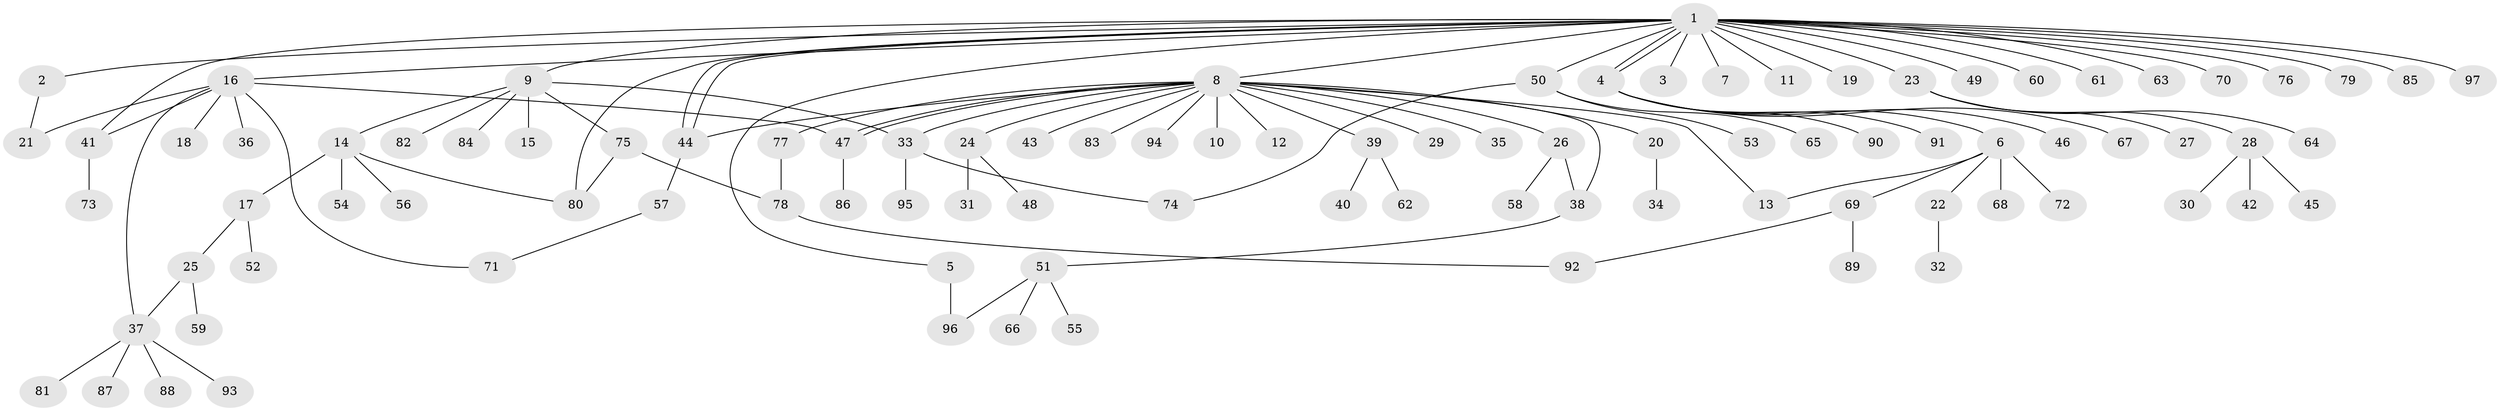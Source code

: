 // Generated by graph-tools (version 1.1) at 2025/35/03/09/25 02:35:22]
// undirected, 97 vertices, 114 edges
graph export_dot {
graph [start="1"]
  node [color=gray90,style=filled];
  1;
  2;
  3;
  4;
  5;
  6;
  7;
  8;
  9;
  10;
  11;
  12;
  13;
  14;
  15;
  16;
  17;
  18;
  19;
  20;
  21;
  22;
  23;
  24;
  25;
  26;
  27;
  28;
  29;
  30;
  31;
  32;
  33;
  34;
  35;
  36;
  37;
  38;
  39;
  40;
  41;
  42;
  43;
  44;
  45;
  46;
  47;
  48;
  49;
  50;
  51;
  52;
  53;
  54;
  55;
  56;
  57;
  58;
  59;
  60;
  61;
  62;
  63;
  64;
  65;
  66;
  67;
  68;
  69;
  70;
  71;
  72;
  73;
  74;
  75;
  76;
  77;
  78;
  79;
  80;
  81;
  82;
  83;
  84;
  85;
  86;
  87;
  88;
  89;
  90;
  91;
  92;
  93;
  94;
  95;
  96;
  97;
  1 -- 2;
  1 -- 3;
  1 -- 4;
  1 -- 4;
  1 -- 5;
  1 -- 7;
  1 -- 8;
  1 -- 9;
  1 -- 11;
  1 -- 16;
  1 -- 19;
  1 -- 23;
  1 -- 41;
  1 -- 44;
  1 -- 44;
  1 -- 49;
  1 -- 50;
  1 -- 60;
  1 -- 61;
  1 -- 63;
  1 -- 70;
  1 -- 76;
  1 -- 79;
  1 -- 80;
  1 -- 85;
  1 -- 97;
  2 -- 21;
  4 -- 6;
  4 -- 46;
  4 -- 67;
  4 -- 90;
  4 -- 91;
  5 -- 96;
  6 -- 13;
  6 -- 22;
  6 -- 68;
  6 -- 69;
  6 -- 72;
  8 -- 10;
  8 -- 12;
  8 -- 13;
  8 -- 20;
  8 -- 24;
  8 -- 26;
  8 -- 29;
  8 -- 33;
  8 -- 35;
  8 -- 38;
  8 -- 39;
  8 -- 43;
  8 -- 44;
  8 -- 47;
  8 -- 47;
  8 -- 77;
  8 -- 83;
  8 -- 94;
  9 -- 14;
  9 -- 15;
  9 -- 33;
  9 -- 75;
  9 -- 82;
  9 -- 84;
  14 -- 17;
  14 -- 54;
  14 -- 56;
  14 -- 80;
  16 -- 18;
  16 -- 21;
  16 -- 36;
  16 -- 37;
  16 -- 41;
  16 -- 47;
  16 -- 71;
  17 -- 25;
  17 -- 52;
  20 -- 34;
  22 -- 32;
  23 -- 27;
  23 -- 28;
  23 -- 64;
  24 -- 31;
  24 -- 48;
  25 -- 37;
  25 -- 59;
  26 -- 38;
  26 -- 58;
  28 -- 30;
  28 -- 42;
  28 -- 45;
  33 -- 74;
  33 -- 95;
  37 -- 81;
  37 -- 87;
  37 -- 88;
  37 -- 93;
  38 -- 51;
  39 -- 40;
  39 -- 62;
  41 -- 73;
  44 -- 57;
  47 -- 86;
  50 -- 53;
  50 -- 65;
  50 -- 74;
  51 -- 55;
  51 -- 66;
  51 -- 96;
  57 -- 71;
  69 -- 89;
  69 -- 92;
  75 -- 78;
  75 -- 80;
  77 -- 78;
  78 -- 92;
}
